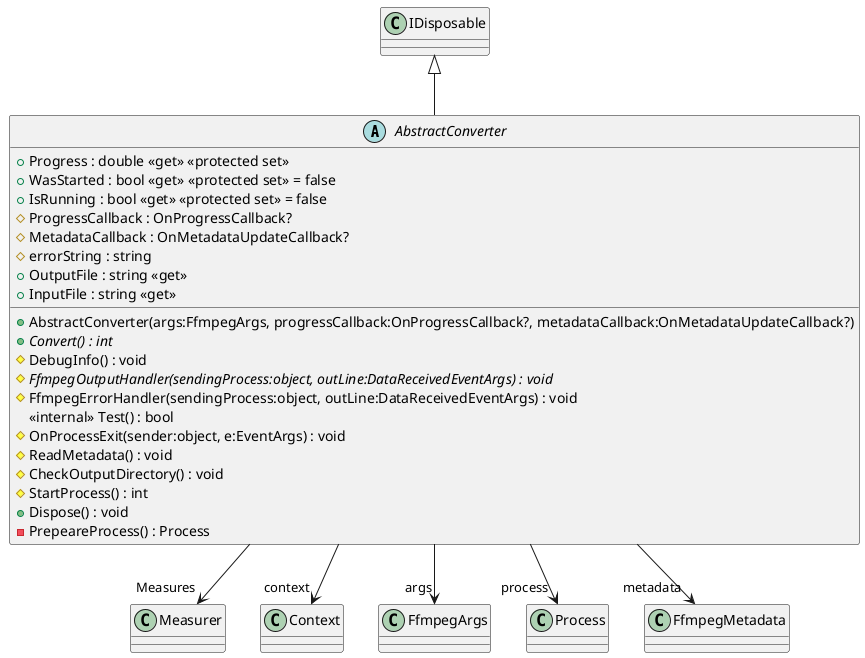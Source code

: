 @startuml
abstract class AbstractConverter {
    + Progress : double <<get>> <<protected set>>
    + WasStarted : bool <<get>> <<protected set>> = false
    + IsRunning : bool <<get>> <<protected set>> = false
    # ProgressCallback : OnProgressCallback?
    # MetadataCallback : OnMetadataUpdateCallback?
    # errorString : string
    + OutputFile : string <<get>>
    + InputFile : string <<get>>
    + AbstractConverter(args:FfmpegArgs, progressCallback:OnProgressCallback?, metadataCallback:OnMetadataUpdateCallback?)
    + {abstract} Convert() : int
    # DebugInfo() : void
    # {abstract} FfmpegOutputHandler(sendingProcess:object, outLine:DataReceivedEventArgs) : void
    # FfmpegErrorHandler(sendingProcess:object, outLine:DataReceivedEventArgs) : void
    <<internal>> Test() : bool
    # OnProcessExit(sender:object, e:EventArgs) : void
    # ReadMetadata() : void
    # CheckOutputDirectory() : void
    # StartProcess() : int
    + Dispose() : void
    - PrepeareProcess() : Process
}
IDisposable <|-- AbstractConverter
AbstractConverter --> "Measures" Measurer
AbstractConverter --> "context" Context
AbstractConverter --> "args" FfmpegArgs
AbstractConverter --> "process" Process
AbstractConverter --> "metadata" FfmpegMetadata
@enduml
